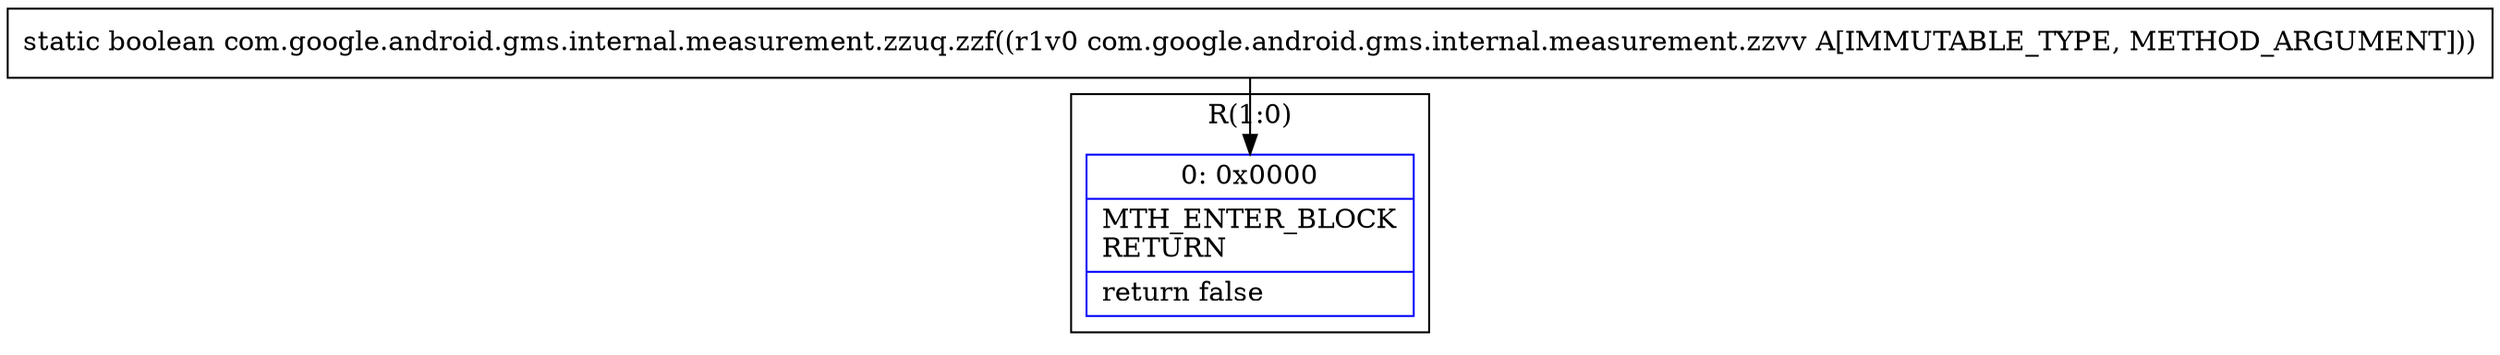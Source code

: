 digraph "CFG forcom.google.android.gms.internal.measurement.zzuq.zzf(Lcom\/google\/android\/gms\/internal\/measurement\/zzvv;)Z" {
subgraph cluster_Region_1689232683 {
label = "R(1:0)";
node [shape=record,color=blue];
Node_0 [shape=record,label="{0\:\ 0x0000|MTH_ENTER_BLOCK\lRETURN\l|return false\l}"];
}
MethodNode[shape=record,label="{static boolean com.google.android.gms.internal.measurement.zzuq.zzf((r1v0 com.google.android.gms.internal.measurement.zzvv A[IMMUTABLE_TYPE, METHOD_ARGUMENT])) }"];
MethodNode -> Node_0;
}

